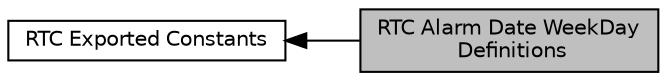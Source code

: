 digraph "RTC Alarm Date WeekDay Definitions"
{
  edge [fontname="Helvetica",fontsize="10",labelfontname="Helvetica",labelfontsize="10"];
  node [fontname="Helvetica",fontsize="10",shape=record];
  rankdir=LR;
  Node0 [label="RTC Alarm Date WeekDay\l Definitions",height=0.2,width=0.4,color="black", fillcolor="grey75", style="filled", fontcolor="black"];
  Node1 [label="RTC Exported Constants",height=0.2,width=0.4,color="black", fillcolor="white", style="filled",URL="$group___r_t_c___exported___constants.html"];
  Node1->Node0 [shape=plaintext, dir="back", style="solid"];
}
